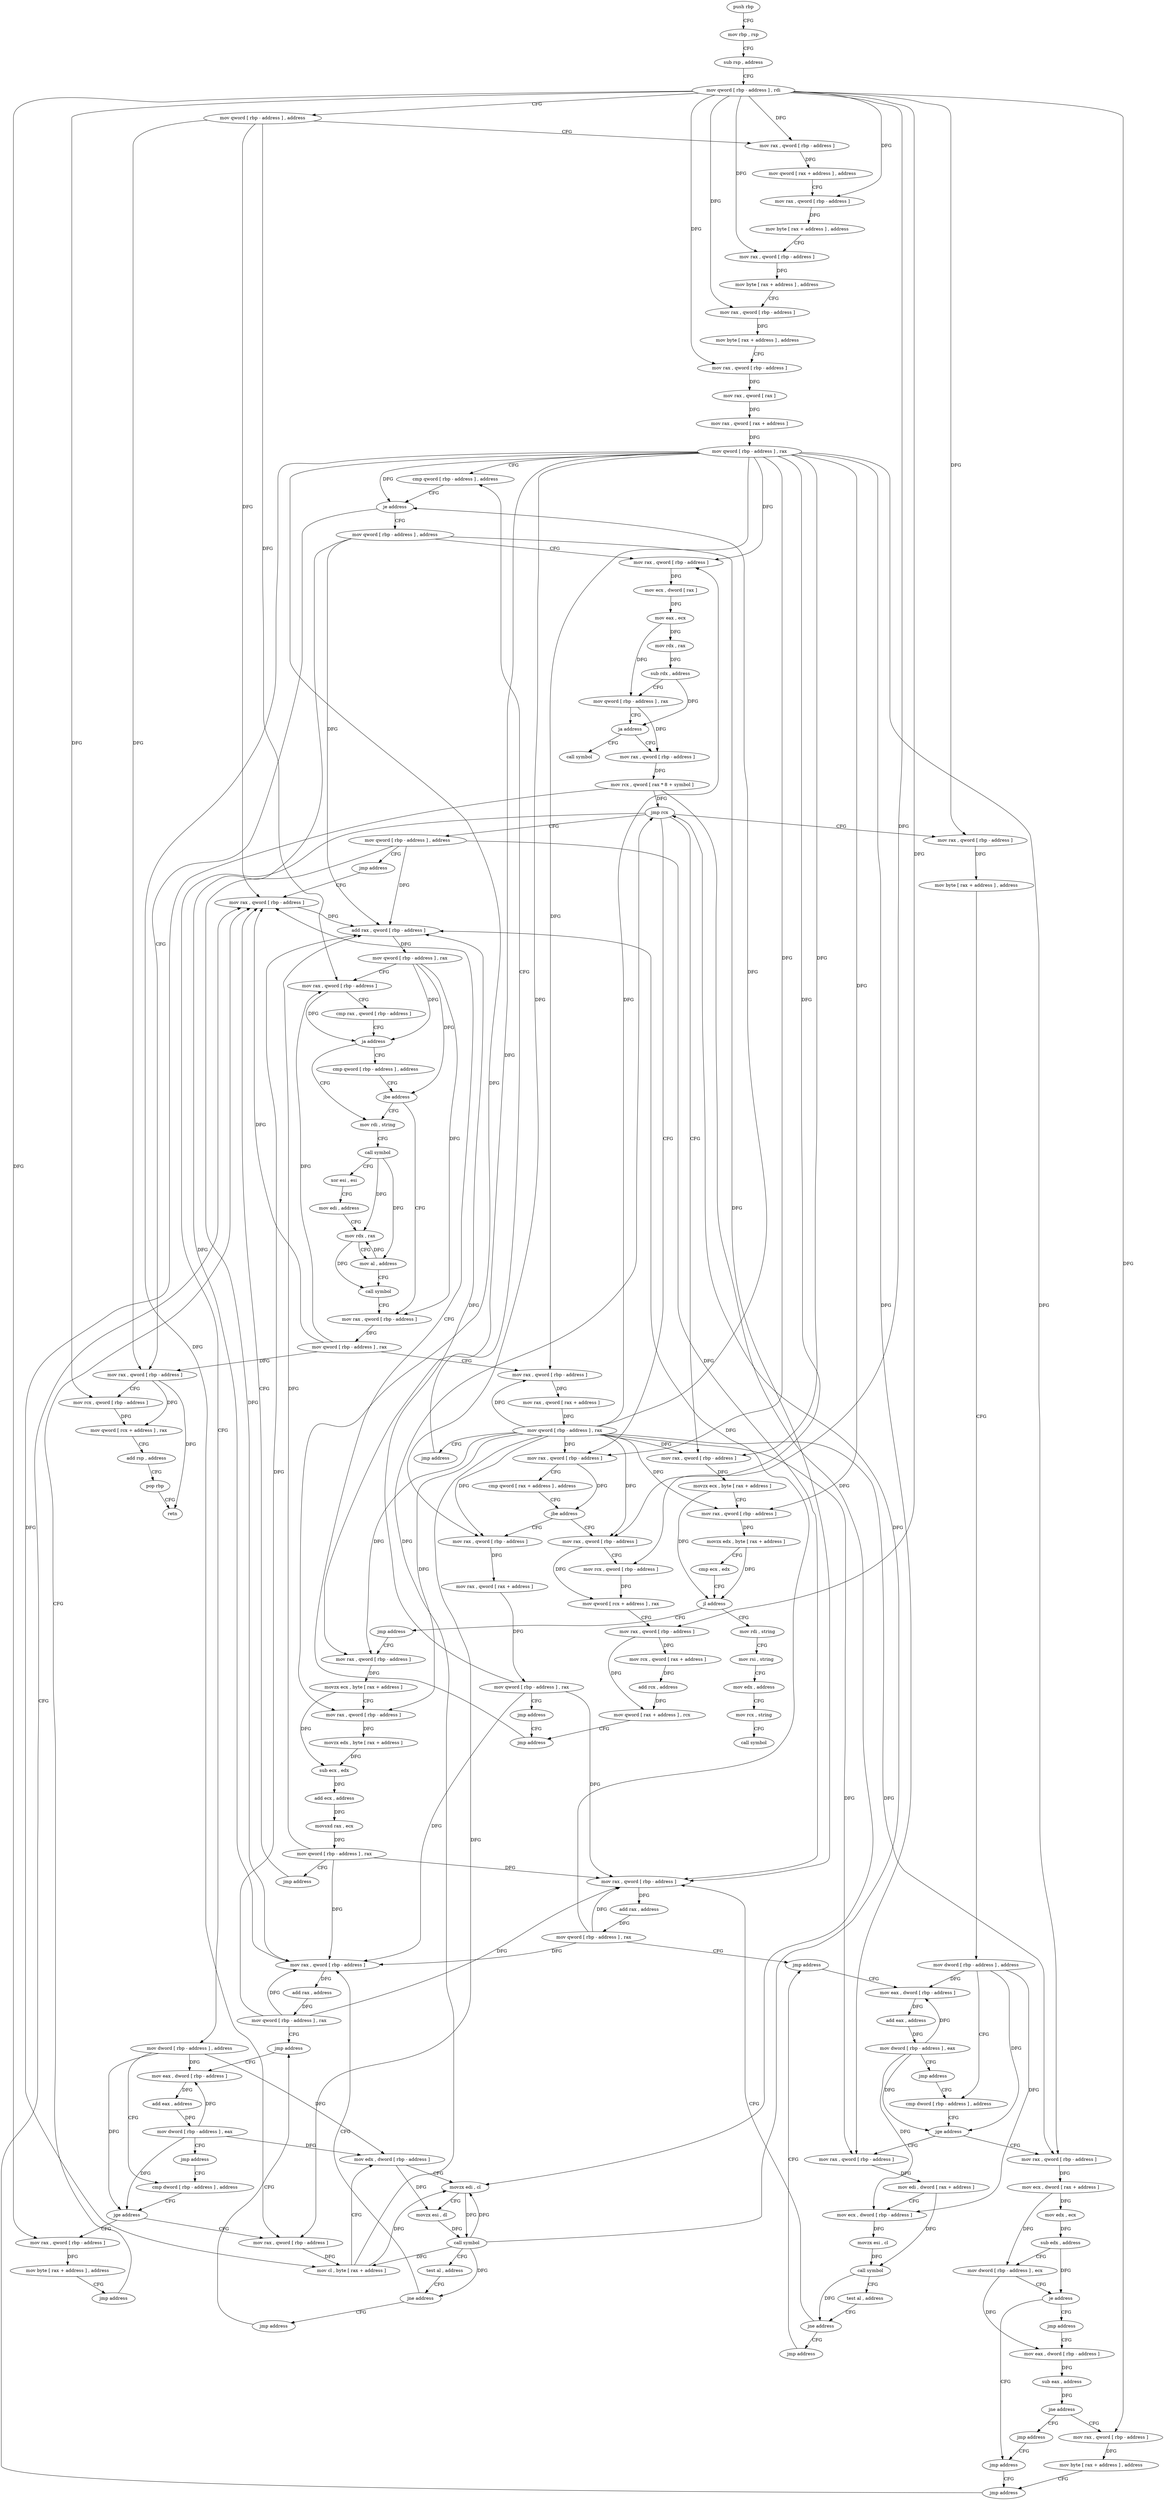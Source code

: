 digraph "func" {
"4213840" [label = "push rbp" ]
"4213841" [label = "mov rbp , rsp" ]
"4213844" [label = "sub rsp , address" ]
"4213848" [label = "mov qword [ rbp - address ] , rdi" ]
"4213852" [label = "mov qword [ rbp - address ] , address" ]
"4213860" [label = "mov rax , qword [ rbp - address ]" ]
"4213864" [label = "mov qword [ rax + address ] , address" ]
"4213872" [label = "mov rax , qword [ rbp - address ]" ]
"4213876" [label = "mov byte [ rax + address ] , address" ]
"4213880" [label = "mov rax , qword [ rbp - address ]" ]
"4213884" [label = "mov byte [ rax + address ] , address" ]
"4213888" [label = "mov rax , qword [ rbp - address ]" ]
"4213892" [label = "mov byte [ rax + address ] , address" ]
"4213896" [label = "mov rax , qword [ rbp - address ]" ]
"4213900" [label = "mov rax , qword [ rax ]" ]
"4213903" [label = "mov rax , qword [ rax + address ]" ]
"4213907" [label = "mov qword [ rbp - address ] , rax" ]
"4213911" [label = "cmp qword [ rbp - address ] , address" ]
"4214504" [label = "mov rax , qword [ rbp - address ]" ]
"4214508" [label = "mov rcx , qword [ rbp - address ]" ]
"4214512" [label = "mov qword [ rcx + address ] , rax" ]
"4214516" [label = "add rsp , address" ]
"4214520" [label = "pop rbp" ]
"4214521" [label = "retn" ]
"4213922" [label = "mov qword [ rbp - address ] , address" ]
"4213930" [label = "mov rax , qword [ rbp - address ]" ]
"4213934" [label = "mov ecx , dword [ rax ]" ]
"4213936" [label = "mov eax , ecx" ]
"4213938" [label = "mov rdx , rax" ]
"4213941" [label = "sub rdx , address" ]
"4213945" [label = "mov qword [ rbp - address ] , rax" ]
"4213949" [label = "ja address" ]
"4214405" [label = "call symbol" ]
"4213955" [label = "mov rax , qword [ rbp - address ]" ]
"4213959" [label = "mov rcx , qword [ rax * 8 + symbol ]" ]
"4213967" [label = "jmp rcx" ]
"4213969" [label = "mov qword [ rbp - address ] , address" ]
"4213982" [label = "mov rax , qword [ rbp - address ]" ]
"4214084" [label = "mov rax , qword [ rbp - address ]" ]
"4214237" [label = "mov dword [ rbp - address ] , address" ]
"4214337" [label = "mov rax , qword [ rbp - address ]" ]
"4213977" [label = "jmp address" ]
"4214410" [label = "mov rax , qword [ rbp - address ]" ]
"4213986" [label = "movzx ecx , byte [ rax + address ]" ]
"4213990" [label = "mov rax , qword [ rbp - address ]" ]
"4213994" [label = "movzx edx , byte [ rax + address ]" ]
"4213998" [label = "cmp ecx , edx" ]
"4214000" [label = "jl address" ]
"4214011" [label = "mov rdi , string" ]
"4214006" [label = "jmp address" ]
"4214088" [label = "mov byte [ rax + address ] , address" ]
"4214092" [label = "mov dword [ rbp - address ] , address" ]
"4214099" [label = "cmp dword [ rbp - address ] , address" ]
"4214244" [label = "cmp dword [ rbp - address ] , address" ]
"4214341" [label = "cmp qword [ rax + address ] , address" ]
"4214346" [label = "jbe address" ]
"4214369" [label = "mov rax , qword [ rbp - address ]" ]
"4214352" [label = "mov rax , qword [ rbp - address ]" ]
"4214414" [label = "add rax , qword [ rbp - address ]" ]
"4214418" [label = "mov qword [ rbp - address ] , rax" ]
"4214422" [label = "mov rax , qword [ rbp - address ]" ]
"4214426" [label = "cmp rax , qword [ rbp - address ]" ]
"4214430" [label = "ja address" ]
"4214447" [label = "mov rdi , string" ]
"4214436" [label = "cmp qword [ rbp - address ] , address" ]
"4214021" [label = "mov rsi , string" ]
"4214031" [label = "mov edx , address" ]
"4214036" [label = "mov rcx , string" ]
"4214046" [label = "call symbol" ]
"4214051" [label = "mov rax , qword [ rbp - address ]" ]
"4214176" [label = "mov rax , qword [ rbp - address ]" ]
"4214180" [label = "mov ecx , dword [ rax + address ]" ]
"4214183" [label = "mov edx , ecx" ]
"4214185" [label = "sub edx , address" ]
"4214188" [label = "mov dword [ rbp - address ] , ecx" ]
"4214191" [label = "je address" ]
"4214219" [label = "jmp address" ]
"4214197" [label = "jmp address" ]
"4214112" [label = "mov rax , qword [ rbp - address ]" ]
"4214116" [label = "mov edi , dword [ rax + address ]" ]
"4214119" [label = "mov ecx , dword [ rbp - address ]" ]
"4214122" [label = "movzx esi , cl" ]
"4214125" [label = "call symbol" ]
"4214130" [label = "test al , address" ]
"4214132" [label = "jne address" ]
"4214143" [label = "mov rax , qword [ rbp - address ]" ]
"4214138" [label = "jmp address" ]
"4214324" [label = "mov rax , qword [ rbp - address ]" ]
"4214328" [label = "mov byte [ rax + address ] , address" ]
"4214332" [label = "jmp address" ]
"4214257" [label = "mov rax , qword [ rbp - address ]" ]
"4214261" [label = "mov cl , byte [ rax + address ]" ]
"4214264" [label = "mov edx , dword [ rbp - address ]" ]
"4214267" [label = "movzx edi , cl" ]
"4214270" [label = "movzx esi , dl" ]
"4214273" [label = "call symbol" ]
"4214278" [label = "test al , address" ]
"4214280" [label = "jne address" ]
"4214291" [label = "mov rax , qword [ rbp - address ]" ]
"4214286" [label = "jmp address" ]
"4214373" [label = "mov rcx , qword [ rbp - address ]" ]
"4214377" [label = "mov qword [ rcx + address ] , rax" ]
"4214381" [label = "mov rax , qword [ rbp - address ]" ]
"4214385" [label = "mov rcx , qword [ rax + address ]" ]
"4214389" [label = "add rcx , address" ]
"4214396" [label = "mov qword [ rax + address ] , rcx" ]
"4214400" [label = "jmp address" ]
"4214356" [label = "mov rax , qword [ rax + address ]" ]
"4214360" [label = "mov qword [ rbp - address ] , rax" ]
"4214364" [label = "jmp address" ]
"4214457" [label = "call symbol" ]
"4214462" [label = "xor esi , esi" ]
"4214464" [label = "mov edi , address" ]
"4214469" [label = "mov rdx , rax" ]
"4214472" [label = "mov al , address" ]
"4214474" [label = "call symbol" ]
"4214479" [label = "mov rax , qword [ rbp - address ]" ]
"4214441" [label = "jbe address" ]
"4214055" [label = "movzx ecx , byte [ rax + address ]" ]
"4214059" [label = "mov rax , qword [ rbp - address ]" ]
"4214063" [label = "movzx edx , byte [ rax + address ]" ]
"4214067" [label = "sub ecx , edx" ]
"4214069" [label = "add ecx , address" ]
"4214072" [label = "movsxd rax , ecx" ]
"4214075" [label = "mov qword [ rbp - address ] , rax" ]
"4214079" [label = "jmp address" ]
"4214232" [label = "jmp address" ]
"4214202" [label = "mov eax , dword [ rbp - address ]" ]
"4214147" [label = "add rax , address" ]
"4214153" [label = "mov qword [ rbp - address ] , rax" ]
"4214157" [label = "jmp address" ]
"4214295" [label = "add rax , address" ]
"4214301" [label = "mov qword [ rbp - address ] , rax" ]
"4214305" [label = "jmp address" ]
"4213916" [label = "je address" ]
"4214483" [label = "mov qword [ rbp - address ] , rax" ]
"4214487" [label = "mov rax , qword [ rbp - address ]" ]
"4214491" [label = "mov rax , qword [ rax + address ]" ]
"4214495" [label = "mov qword [ rbp - address ] , rax" ]
"4214499" [label = "jmp address" ]
"4214205" [label = "sub eax , address" ]
"4214208" [label = "jne address" ]
"4214224" [label = "mov rax , qword [ rbp - address ]" ]
"4214214" [label = "jmp address" ]
"4214162" [label = "mov eax , dword [ rbp - address ]" ]
"4214165" [label = "add eax , address" ]
"4214168" [label = "mov dword [ rbp - address ] , eax" ]
"4214171" [label = "jmp address" ]
"4214310" [label = "mov eax , dword [ rbp - address ]" ]
"4214313" [label = "add eax , address" ]
"4214316" [label = "mov dword [ rbp - address ] , eax" ]
"4214319" [label = "jmp address" ]
"4214228" [label = "mov byte [ rax + address ] , address" ]
"4214106" [label = "jge address" ]
"4214251" [label = "jge address" ]
"4213840" -> "4213841" [ label = "CFG" ]
"4213841" -> "4213844" [ label = "CFG" ]
"4213844" -> "4213848" [ label = "CFG" ]
"4213848" -> "4213852" [ label = "CFG" ]
"4213848" -> "4213860" [ label = "DFG" ]
"4213848" -> "4213872" [ label = "DFG" ]
"4213848" -> "4213880" [ label = "DFG" ]
"4213848" -> "4213888" [ label = "DFG" ]
"4213848" -> "4213896" [ label = "DFG" ]
"4213848" -> "4214508" [ label = "DFG" ]
"4213848" -> "4214084" [ label = "DFG" ]
"4213848" -> "4214373" [ label = "DFG" ]
"4213848" -> "4214381" [ label = "DFG" ]
"4213848" -> "4214324" [ label = "DFG" ]
"4213848" -> "4214224" [ label = "DFG" ]
"4213852" -> "4213860" [ label = "CFG" ]
"4213852" -> "4214504" [ label = "DFG" ]
"4213852" -> "4214410" [ label = "DFG" ]
"4213852" -> "4214422" [ label = "DFG" ]
"4213860" -> "4213864" [ label = "DFG" ]
"4213864" -> "4213872" [ label = "CFG" ]
"4213872" -> "4213876" [ label = "DFG" ]
"4213876" -> "4213880" [ label = "CFG" ]
"4213880" -> "4213884" [ label = "DFG" ]
"4213884" -> "4213888" [ label = "CFG" ]
"4213888" -> "4213892" [ label = "DFG" ]
"4213892" -> "4213896" [ label = "CFG" ]
"4213896" -> "4213900" [ label = "DFG" ]
"4213900" -> "4213903" [ label = "DFG" ]
"4213903" -> "4213907" [ label = "DFG" ]
"4213907" -> "4213911" [ label = "CFG" ]
"4213907" -> "4213916" [ label = "DFG" ]
"4213907" -> "4213930" [ label = "DFG" ]
"4213907" -> "4213982" [ label = "DFG" ]
"4213907" -> "4213990" [ label = "DFG" ]
"4213907" -> "4214337" [ label = "DFG" ]
"4213907" -> "4214369" [ label = "DFG" ]
"4213907" -> "4214352" [ label = "DFG" ]
"4213907" -> "4214051" [ label = "DFG" ]
"4213907" -> "4214059" [ label = "DFG" ]
"4213907" -> "4214176" [ label = "DFG" ]
"4213907" -> "4214112" [ label = "DFG" ]
"4213907" -> "4214257" [ label = "DFG" ]
"4213907" -> "4214487" [ label = "DFG" ]
"4213911" -> "4213916" [ label = "CFG" ]
"4214504" -> "4214508" [ label = "CFG" ]
"4214504" -> "4214512" [ label = "DFG" ]
"4214504" -> "4214521" [ label = "DFG" ]
"4214508" -> "4214512" [ label = "DFG" ]
"4214512" -> "4214516" [ label = "CFG" ]
"4214516" -> "4214520" [ label = "CFG" ]
"4214520" -> "4214521" [ label = "CFG" ]
"4213922" -> "4213930" [ label = "CFG" ]
"4213922" -> "4214414" [ label = "DFG" ]
"4213922" -> "4214143" [ label = "DFG" ]
"4213922" -> "4214291" [ label = "DFG" ]
"4213930" -> "4213934" [ label = "DFG" ]
"4213934" -> "4213936" [ label = "DFG" ]
"4213936" -> "4213938" [ label = "DFG" ]
"4213936" -> "4213945" [ label = "DFG" ]
"4213938" -> "4213941" [ label = "DFG" ]
"4213941" -> "4213945" [ label = "CFG" ]
"4213941" -> "4213949" [ label = "DFG" ]
"4213945" -> "4213949" [ label = "CFG" ]
"4213945" -> "4213955" [ label = "DFG" ]
"4213949" -> "4214405" [ label = "CFG" ]
"4213949" -> "4213955" [ label = "CFG" ]
"4213955" -> "4213959" [ label = "DFG" ]
"4213959" -> "4213967" [ label = "DFG" ]
"4213959" -> "4214261" [ label = "DFG" ]
"4213959" -> "4214267" [ label = "DFG" ]
"4213967" -> "4213969" [ label = "CFG" ]
"4213967" -> "4213982" [ label = "CFG" ]
"4213967" -> "4214084" [ label = "CFG" ]
"4213967" -> "4214237" [ label = "CFG" ]
"4213967" -> "4214337" [ label = "CFG" ]
"4213969" -> "4213977" [ label = "CFG" ]
"4213969" -> "4214414" [ label = "DFG" ]
"4213969" -> "4214143" [ label = "DFG" ]
"4213969" -> "4214291" [ label = "DFG" ]
"4213982" -> "4213986" [ label = "DFG" ]
"4214084" -> "4214088" [ label = "DFG" ]
"4214237" -> "4214244" [ label = "CFG" ]
"4214237" -> "4214251" [ label = "DFG" ]
"4214237" -> "4214264" [ label = "DFG" ]
"4214237" -> "4214310" [ label = "DFG" ]
"4214337" -> "4214341" [ label = "CFG" ]
"4214337" -> "4214346" [ label = "DFG" ]
"4213977" -> "4214410" [ label = "CFG" ]
"4214410" -> "4214414" [ label = "DFG" ]
"4213986" -> "4213990" [ label = "CFG" ]
"4213986" -> "4214000" [ label = "DFG" ]
"4213990" -> "4213994" [ label = "DFG" ]
"4213994" -> "4213998" [ label = "CFG" ]
"4213994" -> "4214000" [ label = "DFG" ]
"4213998" -> "4214000" [ label = "CFG" ]
"4214000" -> "4214011" [ label = "CFG" ]
"4214000" -> "4214006" [ label = "CFG" ]
"4214011" -> "4214021" [ label = "CFG" ]
"4214006" -> "4214051" [ label = "CFG" ]
"4214088" -> "4214092" [ label = "CFG" ]
"4214092" -> "4214099" [ label = "CFG" ]
"4214092" -> "4214106" [ label = "DFG" ]
"4214092" -> "4214119" [ label = "DFG" ]
"4214092" -> "4214162" [ label = "DFG" ]
"4214099" -> "4214106" [ label = "CFG" ]
"4214244" -> "4214251" [ label = "CFG" ]
"4214341" -> "4214346" [ label = "CFG" ]
"4214346" -> "4214369" [ label = "CFG" ]
"4214346" -> "4214352" [ label = "CFG" ]
"4214369" -> "4214373" [ label = "CFG" ]
"4214369" -> "4214377" [ label = "DFG" ]
"4214352" -> "4214356" [ label = "DFG" ]
"4214414" -> "4214418" [ label = "DFG" ]
"4214418" -> "4214422" [ label = "CFG" ]
"4214418" -> "4214430" [ label = "DFG" ]
"4214418" -> "4214441" [ label = "DFG" ]
"4214418" -> "4214479" [ label = "DFG" ]
"4214422" -> "4214426" [ label = "CFG" ]
"4214422" -> "4214430" [ label = "DFG" ]
"4214426" -> "4214430" [ label = "CFG" ]
"4214430" -> "4214447" [ label = "CFG" ]
"4214430" -> "4214436" [ label = "CFG" ]
"4214447" -> "4214457" [ label = "CFG" ]
"4214436" -> "4214441" [ label = "CFG" ]
"4214021" -> "4214031" [ label = "CFG" ]
"4214031" -> "4214036" [ label = "CFG" ]
"4214036" -> "4214046" [ label = "CFG" ]
"4214051" -> "4214055" [ label = "DFG" ]
"4214176" -> "4214180" [ label = "DFG" ]
"4214180" -> "4214183" [ label = "DFG" ]
"4214180" -> "4214188" [ label = "DFG" ]
"4214183" -> "4214185" [ label = "DFG" ]
"4214185" -> "4214188" [ label = "CFG" ]
"4214185" -> "4214191" [ label = "DFG" ]
"4214188" -> "4214191" [ label = "CFG" ]
"4214188" -> "4214202" [ label = "DFG" ]
"4214191" -> "4214219" [ label = "CFG" ]
"4214191" -> "4214197" [ label = "CFG" ]
"4214219" -> "4214232" [ label = "CFG" ]
"4214197" -> "4214202" [ label = "CFG" ]
"4214112" -> "4214116" [ label = "DFG" ]
"4214116" -> "4214119" [ label = "CFG" ]
"4214116" -> "4214125" [ label = "DFG" ]
"4214119" -> "4214122" [ label = "DFG" ]
"4214122" -> "4214125" [ label = "DFG" ]
"4214125" -> "4214130" [ label = "CFG" ]
"4214125" -> "4214132" [ label = "DFG" ]
"4214130" -> "4214132" [ label = "CFG" ]
"4214132" -> "4214143" [ label = "CFG" ]
"4214132" -> "4214138" [ label = "CFG" ]
"4214143" -> "4214147" [ label = "DFG" ]
"4214138" -> "4214157" [ label = "CFG" ]
"4214324" -> "4214328" [ label = "DFG" ]
"4214328" -> "4214332" [ label = "CFG" ]
"4214332" -> "4214410" [ label = "CFG" ]
"4214257" -> "4214261" [ label = "DFG" ]
"4214261" -> "4214264" [ label = "CFG" ]
"4214261" -> "4213967" [ label = "DFG" ]
"4214261" -> "4214267" [ label = "DFG" ]
"4214264" -> "4214267" [ label = "CFG" ]
"4214264" -> "4214270" [ label = "DFG" ]
"4214267" -> "4214270" [ label = "CFG" ]
"4214267" -> "4214273" [ label = "DFG" ]
"4214270" -> "4214273" [ label = "DFG" ]
"4214273" -> "4214278" [ label = "CFG" ]
"4214273" -> "4213967" [ label = "DFG" ]
"4214273" -> "4214267" [ label = "DFG" ]
"4214273" -> "4214280" [ label = "DFG" ]
"4214273" -> "4214261" [ label = "DFG" ]
"4214278" -> "4214280" [ label = "CFG" ]
"4214280" -> "4214291" [ label = "CFG" ]
"4214280" -> "4214286" [ label = "CFG" ]
"4214291" -> "4214295" [ label = "DFG" ]
"4214286" -> "4214305" [ label = "CFG" ]
"4214373" -> "4214377" [ label = "DFG" ]
"4214377" -> "4214381" [ label = "CFG" ]
"4214381" -> "4214385" [ label = "DFG" ]
"4214381" -> "4214396" [ label = "DFG" ]
"4214385" -> "4214389" [ label = "DFG" ]
"4214389" -> "4214396" [ label = "DFG" ]
"4214396" -> "4214400" [ label = "CFG" ]
"4214400" -> "4214410" [ label = "CFG" ]
"4214356" -> "4214360" [ label = "DFG" ]
"4214360" -> "4214364" [ label = "CFG" ]
"4214360" -> "4214414" [ label = "DFG" ]
"4214360" -> "4214143" [ label = "DFG" ]
"4214360" -> "4214291" [ label = "DFG" ]
"4214364" -> "4214400" [ label = "CFG" ]
"4214457" -> "4214462" [ label = "CFG" ]
"4214457" -> "4214469" [ label = "DFG" ]
"4214457" -> "4214472" [ label = "DFG" ]
"4214462" -> "4214464" [ label = "CFG" ]
"4214464" -> "4214469" [ label = "CFG" ]
"4214469" -> "4214472" [ label = "CFG" ]
"4214469" -> "4214474" [ label = "DFG" ]
"4214472" -> "4214474" [ label = "CFG" ]
"4214472" -> "4214469" [ label = "DFG" ]
"4214474" -> "4214479" [ label = "CFG" ]
"4214479" -> "4214483" [ label = "DFG" ]
"4214441" -> "4214479" [ label = "CFG" ]
"4214441" -> "4214447" [ label = "CFG" ]
"4214055" -> "4214059" [ label = "CFG" ]
"4214055" -> "4214067" [ label = "DFG" ]
"4214059" -> "4214063" [ label = "DFG" ]
"4214063" -> "4214067" [ label = "DFG" ]
"4214067" -> "4214069" [ label = "DFG" ]
"4214069" -> "4214072" [ label = "DFG" ]
"4214072" -> "4214075" [ label = "DFG" ]
"4214075" -> "4214079" [ label = "CFG" ]
"4214075" -> "4214414" [ label = "DFG" ]
"4214075" -> "4214143" [ label = "DFG" ]
"4214075" -> "4214291" [ label = "DFG" ]
"4214079" -> "4214410" [ label = "CFG" ]
"4214232" -> "4214410" [ label = "CFG" ]
"4214202" -> "4214205" [ label = "DFG" ]
"4214147" -> "4214153" [ label = "DFG" ]
"4214153" -> "4214157" [ label = "CFG" ]
"4214153" -> "4214414" [ label = "DFG" ]
"4214153" -> "4214143" [ label = "DFG" ]
"4214153" -> "4214291" [ label = "DFG" ]
"4214157" -> "4214162" [ label = "CFG" ]
"4214295" -> "4214301" [ label = "DFG" ]
"4214301" -> "4214305" [ label = "CFG" ]
"4214301" -> "4214414" [ label = "DFG" ]
"4214301" -> "4214143" [ label = "DFG" ]
"4214301" -> "4214291" [ label = "DFG" ]
"4214305" -> "4214310" [ label = "CFG" ]
"4213916" -> "4214504" [ label = "CFG" ]
"4213916" -> "4213922" [ label = "CFG" ]
"4214483" -> "4214487" [ label = "CFG" ]
"4214483" -> "4214504" [ label = "DFG" ]
"4214483" -> "4214410" [ label = "DFG" ]
"4214483" -> "4214422" [ label = "DFG" ]
"4214487" -> "4214491" [ label = "DFG" ]
"4214491" -> "4214495" [ label = "DFG" ]
"4214495" -> "4214499" [ label = "CFG" ]
"4214495" -> "4213916" [ label = "DFG" ]
"4214495" -> "4213930" [ label = "DFG" ]
"4214495" -> "4213982" [ label = "DFG" ]
"4214495" -> "4213990" [ label = "DFG" ]
"4214495" -> "4214337" [ label = "DFG" ]
"4214495" -> "4214369" [ label = "DFG" ]
"4214495" -> "4214352" [ label = "DFG" ]
"4214495" -> "4214051" [ label = "DFG" ]
"4214495" -> "4214059" [ label = "DFG" ]
"4214495" -> "4214176" [ label = "DFG" ]
"4214495" -> "4214112" [ label = "DFG" ]
"4214495" -> "4214257" [ label = "DFG" ]
"4214495" -> "4214487" [ label = "DFG" ]
"4214499" -> "4213911" [ label = "CFG" ]
"4214205" -> "4214208" [ label = "DFG" ]
"4214208" -> "4214224" [ label = "CFG" ]
"4214208" -> "4214214" [ label = "CFG" ]
"4214224" -> "4214228" [ label = "DFG" ]
"4214214" -> "4214219" [ label = "CFG" ]
"4214162" -> "4214165" [ label = "DFG" ]
"4214165" -> "4214168" [ label = "DFG" ]
"4214168" -> "4214171" [ label = "CFG" ]
"4214168" -> "4214106" [ label = "DFG" ]
"4214168" -> "4214119" [ label = "DFG" ]
"4214168" -> "4214162" [ label = "DFG" ]
"4214171" -> "4214099" [ label = "CFG" ]
"4214310" -> "4214313" [ label = "DFG" ]
"4214313" -> "4214316" [ label = "DFG" ]
"4214316" -> "4214319" [ label = "CFG" ]
"4214316" -> "4214251" [ label = "DFG" ]
"4214316" -> "4214264" [ label = "DFG" ]
"4214316" -> "4214310" [ label = "DFG" ]
"4214319" -> "4214244" [ label = "CFG" ]
"4214228" -> "4214232" [ label = "CFG" ]
"4214106" -> "4214176" [ label = "CFG" ]
"4214106" -> "4214112" [ label = "CFG" ]
"4214251" -> "4214324" [ label = "CFG" ]
"4214251" -> "4214257" [ label = "CFG" ]
}
